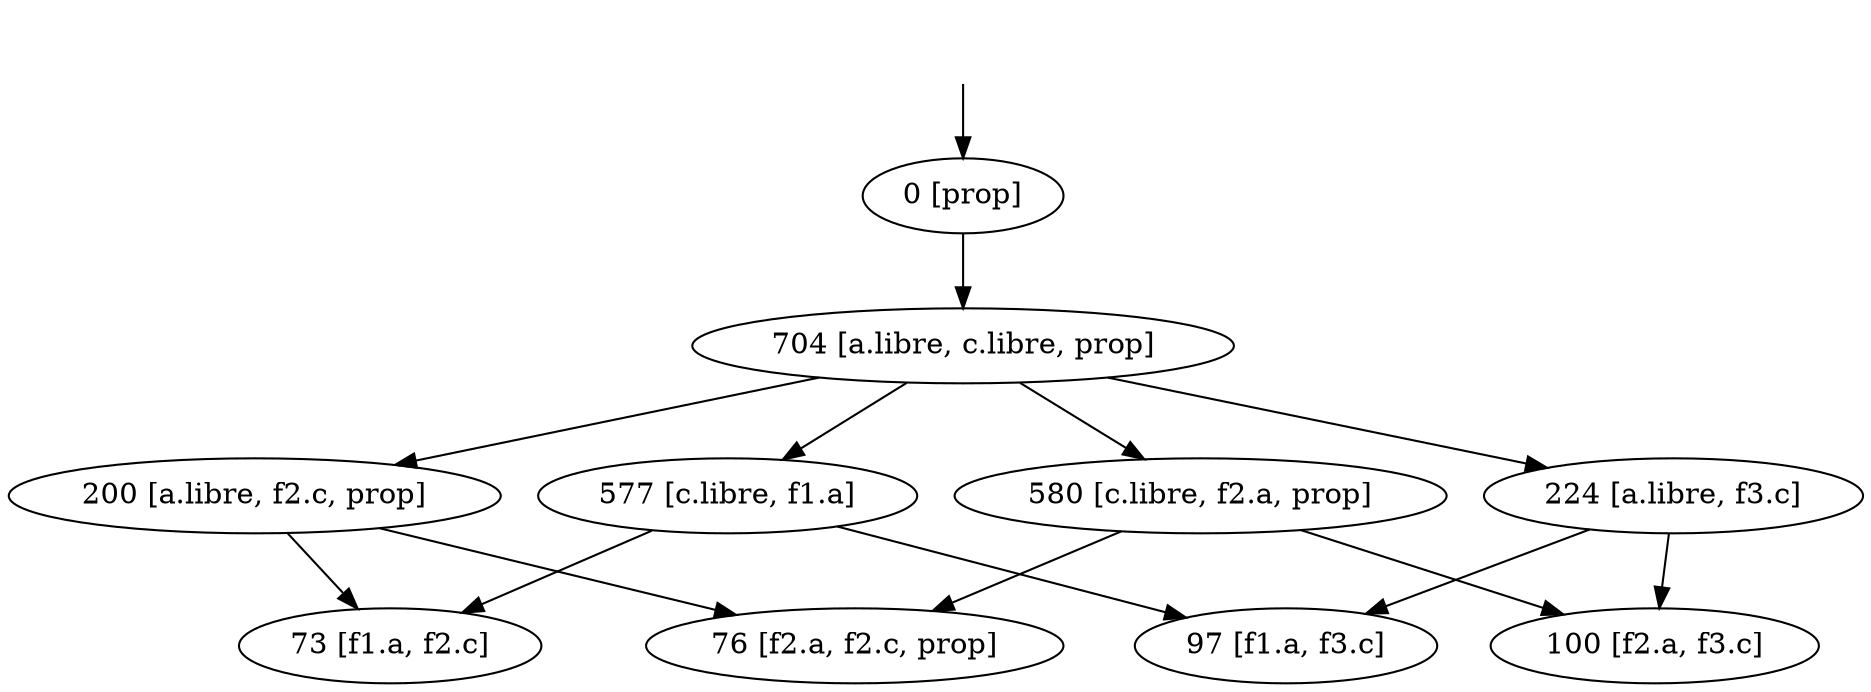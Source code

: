 digraph system {
_0[label="", shape=none ];
_0->0;
73 [label= "73 [f1.a, f2.c]"];
97 [label= "97 [f1.a, f3.c]"];
577 [label= "577 [c.libre, f1.a]"];
76 [label= "76 [f2.a, f2.c, prop]"];
100 [label= "100 [f2.a, f3.c]"];
580 [label= "580 [c.libre, f2.a, prop]"];
200 [label= "200 [a.libre, f2.c, prop]"];
224 [label= "224 [a.libre, f3.c]"];
704 [label= "704 [a.libre, c.libre, prop]"];
0 [label= "0 [prop]"];
577->73 [label= ""];
577->97 [label= ""];
200->73 [label= ""];
224->97 [label= ""];
704->577 [label= ""];
580->76 [label= ""];
580->100 [label= ""];
200->76 [label= ""];
224->100 [label= ""];
704->580 [label= ""];
704->200 [label= ""];
704->224 [label= ""];
0->704 [label= ""];
}
